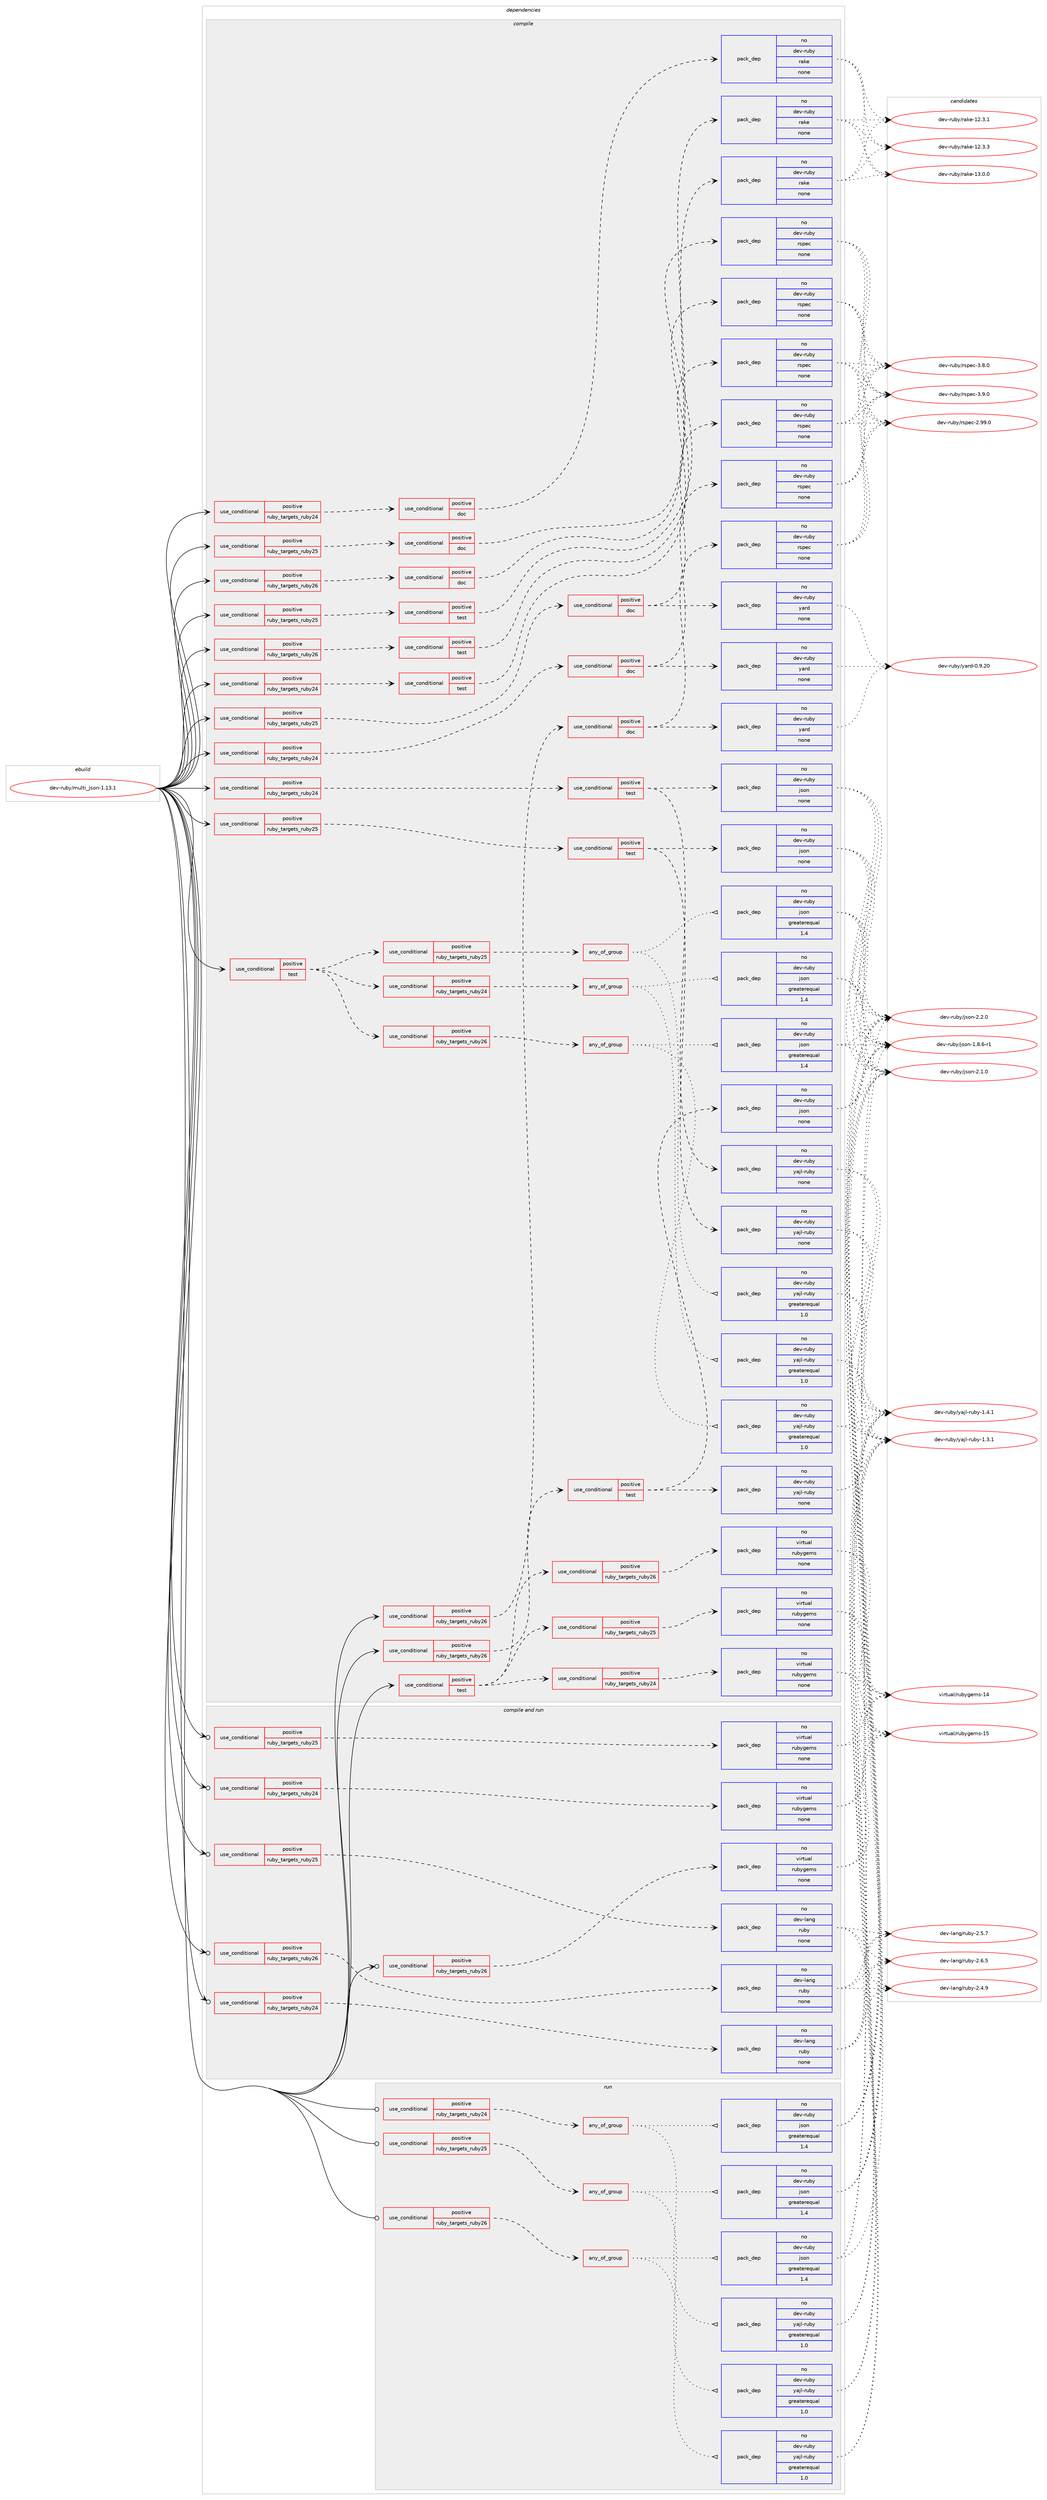 digraph prolog {

# *************
# Graph options
# *************

newrank=true;
concentrate=true;
compound=true;
graph [rankdir=LR,fontname=Helvetica,fontsize=10,ranksep=1.5];#, ranksep=2.5, nodesep=0.2];
edge  [arrowhead=vee];
node  [fontname=Helvetica,fontsize=10];

# **********
# The ebuild
# **********

subgraph cluster_leftcol {
color=gray;
rank=same;
label=<<i>ebuild</i>>;
id [label="dev-ruby/multi_json-1.13.1", color=red, width=4, href="../dev-ruby/multi_json-1.13.1.svg"];
}

# ****************
# The dependencies
# ****************

subgraph cluster_midcol {
color=gray;
label=<<i>dependencies</i>>;
subgraph cluster_compile {
fillcolor="#eeeeee";
style=filled;
label=<<i>compile</i>>;
subgraph cond168315 {
dependency696619 [label=<<TABLE BORDER="0" CELLBORDER="1" CELLSPACING="0" CELLPADDING="4"><TR><TD ROWSPAN="3" CELLPADDING="10">use_conditional</TD></TR><TR><TD>positive</TD></TR><TR><TD>ruby_targets_ruby24</TD></TR></TABLE>>, shape=none, color=red];
subgraph cond168316 {
dependency696620 [label=<<TABLE BORDER="0" CELLBORDER="1" CELLSPACING="0" CELLPADDING="4"><TR><TD ROWSPAN="3" CELLPADDING="10">use_conditional</TD></TR><TR><TD>positive</TD></TR><TR><TD>doc</TD></TR></TABLE>>, shape=none, color=red];
subgraph pack516319 {
dependency696621 [label=<<TABLE BORDER="0" CELLBORDER="1" CELLSPACING="0" CELLPADDING="4" WIDTH="220"><TR><TD ROWSPAN="6" CELLPADDING="30">pack_dep</TD></TR><TR><TD WIDTH="110">no</TD></TR><TR><TD>dev-ruby</TD></TR><TR><TD>rake</TD></TR><TR><TD>none</TD></TR><TR><TD></TD></TR></TABLE>>, shape=none, color=blue];
}
dependency696620:e -> dependency696621:w [weight=20,style="dashed",arrowhead="vee"];
}
dependency696619:e -> dependency696620:w [weight=20,style="dashed",arrowhead="vee"];
}
id:e -> dependency696619:w [weight=20,style="solid",arrowhead="vee"];
subgraph cond168317 {
dependency696622 [label=<<TABLE BORDER="0" CELLBORDER="1" CELLSPACING="0" CELLPADDING="4"><TR><TD ROWSPAN="3" CELLPADDING="10">use_conditional</TD></TR><TR><TD>positive</TD></TR><TR><TD>ruby_targets_ruby24</TD></TR></TABLE>>, shape=none, color=red];
subgraph cond168318 {
dependency696623 [label=<<TABLE BORDER="0" CELLBORDER="1" CELLSPACING="0" CELLPADDING="4"><TR><TD ROWSPAN="3" CELLPADDING="10">use_conditional</TD></TR><TR><TD>positive</TD></TR><TR><TD>doc</TD></TR></TABLE>>, shape=none, color=red];
subgraph pack516320 {
dependency696624 [label=<<TABLE BORDER="0" CELLBORDER="1" CELLSPACING="0" CELLPADDING="4" WIDTH="220"><TR><TD ROWSPAN="6" CELLPADDING="30">pack_dep</TD></TR><TR><TD WIDTH="110">no</TD></TR><TR><TD>dev-ruby</TD></TR><TR><TD>rspec</TD></TR><TR><TD>none</TD></TR><TR><TD></TD></TR></TABLE>>, shape=none, color=blue];
}
dependency696623:e -> dependency696624:w [weight=20,style="dashed",arrowhead="vee"];
subgraph pack516321 {
dependency696625 [label=<<TABLE BORDER="0" CELLBORDER="1" CELLSPACING="0" CELLPADDING="4" WIDTH="220"><TR><TD ROWSPAN="6" CELLPADDING="30">pack_dep</TD></TR><TR><TD WIDTH="110">no</TD></TR><TR><TD>dev-ruby</TD></TR><TR><TD>yard</TD></TR><TR><TD>none</TD></TR><TR><TD></TD></TR></TABLE>>, shape=none, color=blue];
}
dependency696623:e -> dependency696625:w [weight=20,style="dashed",arrowhead="vee"];
}
dependency696622:e -> dependency696623:w [weight=20,style="dashed",arrowhead="vee"];
}
id:e -> dependency696622:w [weight=20,style="solid",arrowhead="vee"];
subgraph cond168319 {
dependency696626 [label=<<TABLE BORDER="0" CELLBORDER="1" CELLSPACING="0" CELLPADDING="4"><TR><TD ROWSPAN="3" CELLPADDING="10">use_conditional</TD></TR><TR><TD>positive</TD></TR><TR><TD>ruby_targets_ruby24</TD></TR></TABLE>>, shape=none, color=red];
subgraph cond168320 {
dependency696627 [label=<<TABLE BORDER="0" CELLBORDER="1" CELLSPACING="0" CELLPADDING="4"><TR><TD ROWSPAN="3" CELLPADDING="10">use_conditional</TD></TR><TR><TD>positive</TD></TR><TR><TD>test</TD></TR></TABLE>>, shape=none, color=red];
subgraph pack516322 {
dependency696628 [label=<<TABLE BORDER="0" CELLBORDER="1" CELLSPACING="0" CELLPADDING="4" WIDTH="220"><TR><TD ROWSPAN="6" CELLPADDING="30">pack_dep</TD></TR><TR><TD WIDTH="110">no</TD></TR><TR><TD>dev-ruby</TD></TR><TR><TD>json</TD></TR><TR><TD>none</TD></TR><TR><TD></TD></TR></TABLE>>, shape=none, color=blue];
}
dependency696627:e -> dependency696628:w [weight=20,style="dashed",arrowhead="vee"];
subgraph pack516323 {
dependency696629 [label=<<TABLE BORDER="0" CELLBORDER="1" CELLSPACING="0" CELLPADDING="4" WIDTH="220"><TR><TD ROWSPAN="6" CELLPADDING="30">pack_dep</TD></TR><TR><TD WIDTH="110">no</TD></TR><TR><TD>dev-ruby</TD></TR><TR><TD>yajl-ruby</TD></TR><TR><TD>none</TD></TR><TR><TD></TD></TR></TABLE>>, shape=none, color=blue];
}
dependency696627:e -> dependency696629:w [weight=20,style="dashed",arrowhead="vee"];
}
dependency696626:e -> dependency696627:w [weight=20,style="dashed",arrowhead="vee"];
}
id:e -> dependency696626:w [weight=20,style="solid",arrowhead="vee"];
subgraph cond168321 {
dependency696630 [label=<<TABLE BORDER="0" CELLBORDER="1" CELLSPACING="0" CELLPADDING="4"><TR><TD ROWSPAN="3" CELLPADDING="10">use_conditional</TD></TR><TR><TD>positive</TD></TR><TR><TD>ruby_targets_ruby24</TD></TR></TABLE>>, shape=none, color=red];
subgraph cond168322 {
dependency696631 [label=<<TABLE BORDER="0" CELLBORDER="1" CELLSPACING="0" CELLPADDING="4"><TR><TD ROWSPAN="3" CELLPADDING="10">use_conditional</TD></TR><TR><TD>positive</TD></TR><TR><TD>test</TD></TR></TABLE>>, shape=none, color=red];
subgraph pack516324 {
dependency696632 [label=<<TABLE BORDER="0" CELLBORDER="1" CELLSPACING="0" CELLPADDING="4" WIDTH="220"><TR><TD ROWSPAN="6" CELLPADDING="30">pack_dep</TD></TR><TR><TD WIDTH="110">no</TD></TR><TR><TD>dev-ruby</TD></TR><TR><TD>rspec</TD></TR><TR><TD>none</TD></TR><TR><TD></TD></TR></TABLE>>, shape=none, color=blue];
}
dependency696631:e -> dependency696632:w [weight=20,style="dashed",arrowhead="vee"];
}
dependency696630:e -> dependency696631:w [weight=20,style="dashed",arrowhead="vee"];
}
id:e -> dependency696630:w [weight=20,style="solid",arrowhead="vee"];
subgraph cond168323 {
dependency696633 [label=<<TABLE BORDER="0" CELLBORDER="1" CELLSPACING="0" CELLPADDING="4"><TR><TD ROWSPAN="3" CELLPADDING="10">use_conditional</TD></TR><TR><TD>positive</TD></TR><TR><TD>ruby_targets_ruby25</TD></TR></TABLE>>, shape=none, color=red];
subgraph cond168324 {
dependency696634 [label=<<TABLE BORDER="0" CELLBORDER="1" CELLSPACING="0" CELLPADDING="4"><TR><TD ROWSPAN="3" CELLPADDING="10">use_conditional</TD></TR><TR><TD>positive</TD></TR><TR><TD>doc</TD></TR></TABLE>>, shape=none, color=red];
subgraph pack516325 {
dependency696635 [label=<<TABLE BORDER="0" CELLBORDER="1" CELLSPACING="0" CELLPADDING="4" WIDTH="220"><TR><TD ROWSPAN="6" CELLPADDING="30">pack_dep</TD></TR><TR><TD WIDTH="110">no</TD></TR><TR><TD>dev-ruby</TD></TR><TR><TD>rake</TD></TR><TR><TD>none</TD></TR><TR><TD></TD></TR></TABLE>>, shape=none, color=blue];
}
dependency696634:e -> dependency696635:w [weight=20,style="dashed",arrowhead="vee"];
}
dependency696633:e -> dependency696634:w [weight=20,style="dashed",arrowhead="vee"];
}
id:e -> dependency696633:w [weight=20,style="solid",arrowhead="vee"];
subgraph cond168325 {
dependency696636 [label=<<TABLE BORDER="0" CELLBORDER="1" CELLSPACING="0" CELLPADDING="4"><TR><TD ROWSPAN="3" CELLPADDING="10">use_conditional</TD></TR><TR><TD>positive</TD></TR><TR><TD>ruby_targets_ruby25</TD></TR></TABLE>>, shape=none, color=red];
subgraph cond168326 {
dependency696637 [label=<<TABLE BORDER="0" CELLBORDER="1" CELLSPACING="0" CELLPADDING="4"><TR><TD ROWSPAN="3" CELLPADDING="10">use_conditional</TD></TR><TR><TD>positive</TD></TR><TR><TD>doc</TD></TR></TABLE>>, shape=none, color=red];
subgraph pack516326 {
dependency696638 [label=<<TABLE BORDER="0" CELLBORDER="1" CELLSPACING="0" CELLPADDING="4" WIDTH="220"><TR><TD ROWSPAN="6" CELLPADDING="30">pack_dep</TD></TR><TR><TD WIDTH="110">no</TD></TR><TR><TD>dev-ruby</TD></TR><TR><TD>rspec</TD></TR><TR><TD>none</TD></TR><TR><TD></TD></TR></TABLE>>, shape=none, color=blue];
}
dependency696637:e -> dependency696638:w [weight=20,style="dashed",arrowhead="vee"];
subgraph pack516327 {
dependency696639 [label=<<TABLE BORDER="0" CELLBORDER="1" CELLSPACING="0" CELLPADDING="4" WIDTH="220"><TR><TD ROWSPAN="6" CELLPADDING="30">pack_dep</TD></TR><TR><TD WIDTH="110">no</TD></TR><TR><TD>dev-ruby</TD></TR><TR><TD>yard</TD></TR><TR><TD>none</TD></TR><TR><TD></TD></TR></TABLE>>, shape=none, color=blue];
}
dependency696637:e -> dependency696639:w [weight=20,style="dashed",arrowhead="vee"];
}
dependency696636:e -> dependency696637:w [weight=20,style="dashed",arrowhead="vee"];
}
id:e -> dependency696636:w [weight=20,style="solid",arrowhead="vee"];
subgraph cond168327 {
dependency696640 [label=<<TABLE BORDER="0" CELLBORDER="1" CELLSPACING="0" CELLPADDING="4"><TR><TD ROWSPAN="3" CELLPADDING="10">use_conditional</TD></TR><TR><TD>positive</TD></TR><TR><TD>ruby_targets_ruby25</TD></TR></TABLE>>, shape=none, color=red];
subgraph cond168328 {
dependency696641 [label=<<TABLE BORDER="0" CELLBORDER="1" CELLSPACING="0" CELLPADDING="4"><TR><TD ROWSPAN="3" CELLPADDING="10">use_conditional</TD></TR><TR><TD>positive</TD></TR><TR><TD>test</TD></TR></TABLE>>, shape=none, color=red];
subgraph pack516328 {
dependency696642 [label=<<TABLE BORDER="0" CELLBORDER="1" CELLSPACING="0" CELLPADDING="4" WIDTH="220"><TR><TD ROWSPAN="6" CELLPADDING="30">pack_dep</TD></TR><TR><TD WIDTH="110">no</TD></TR><TR><TD>dev-ruby</TD></TR><TR><TD>json</TD></TR><TR><TD>none</TD></TR><TR><TD></TD></TR></TABLE>>, shape=none, color=blue];
}
dependency696641:e -> dependency696642:w [weight=20,style="dashed",arrowhead="vee"];
subgraph pack516329 {
dependency696643 [label=<<TABLE BORDER="0" CELLBORDER="1" CELLSPACING="0" CELLPADDING="4" WIDTH="220"><TR><TD ROWSPAN="6" CELLPADDING="30">pack_dep</TD></TR><TR><TD WIDTH="110">no</TD></TR><TR><TD>dev-ruby</TD></TR><TR><TD>yajl-ruby</TD></TR><TR><TD>none</TD></TR><TR><TD></TD></TR></TABLE>>, shape=none, color=blue];
}
dependency696641:e -> dependency696643:w [weight=20,style="dashed",arrowhead="vee"];
}
dependency696640:e -> dependency696641:w [weight=20,style="dashed",arrowhead="vee"];
}
id:e -> dependency696640:w [weight=20,style="solid",arrowhead="vee"];
subgraph cond168329 {
dependency696644 [label=<<TABLE BORDER="0" CELLBORDER="1" CELLSPACING="0" CELLPADDING="4"><TR><TD ROWSPAN="3" CELLPADDING="10">use_conditional</TD></TR><TR><TD>positive</TD></TR><TR><TD>ruby_targets_ruby25</TD></TR></TABLE>>, shape=none, color=red];
subgraph cond168330 {
dependency696645 [label=<<TABLE BORDER="0" CELLBORDER="1" CELLSPACING="0" CELLPADDING="4"><TR><TD ROWSPAN="3" CELLPADDING="10">use_conditional</TD></TR><TR><TD>positive</TD></TR><TR><TD>test</TD></TR></TABLE>>, shape=none, color=red];
subgraph pack516330 {
dependency696646 [label=<<TABLE BORDER="0" CELLBORDER="1" CELLSPACING="0" CELLPADDING="4" WIDTH="220"><TR><TD ROWSPAN="6" CELLPADDING="30">pack_dep</TD></TR><TR><TD WIDTH="110">no</TD></TR><TR><TD>dev-ruby</TD></TR><TR><TD>rspec</TD></TR><TR><TD>none</TD></TR><TR><TD></TD></TR></TABLE>>, shape=none, color=blue];
}
dependency696645:e -> dependency696646:w [weight=20,style="dashed",arrowhead="vee"];
}
dependency696644:e -> dependency696645:w [weight=20,style="dashed",arrowhead="vee"];
}
id:e -> dependency696644:w [weight=20,style="solid",arrowhead="vee"];
subgraph cond168331 {
dependency696647 [label=<<TABLE BORDER="0" CELLBORDER="1" CELLSPACING="0" CELLPADDING="4"><TR><TD ROWSPAN="3" CELLPADDING="10">use_conditional</TD></TR><TR><TD>positive</TD></TR><TR><TD>ruby_targets_ruby26</TD></TR></TABLE>>, shape=none, color=red];
subgraph cond168332 {
dependency696648 [label=<<TABLE BORDER="0" CELLBORDER="1" CELLSPACING="0" CELLPADDING="4"><TR><TD ROWSPAN="3" CELLPADDING="10">use_conditional</TD></TR><TR><TD>positive</TD></TR><TR><TD>doc</TD></TR></TABLE>>, shape=none, color=red];
subgraph pack516331 {
dependency696649 [label=<<TABLE BORDER="0" CELLBORDER="1" CELLSPACING="0" CELLPADDING="4" WIDTH="220"><TR><TD ROWSPAN="6" CELLPADDING="30">pack_dep</TD></TR><TR><TD WIDTH="110">no</TD></TR><TR><TD>dev-ruby</TD></TR><TR><TD>rake</TD></TR><TR><TD>none</TD></TR><TR><TD></TD></TR></TABLE>>, shape=none, color=blue];
}
dependency696648:e -> dependency696649:w [weight=20,style="dashed",arrowhead="vee"];
}
dependency696647:e -> dependency696648:w [weight=20,style="dashed",arrowhead="vee"];
}
id:e -> dependency696647:w [weight=20,style="solid",arrowhead="vee"];
subgraph cond168333 {
dependency696650 [label=<<TABLE BORDER="0" CELLBORDER="1" CELLSPACING="0" CELLPADDING="4"><TR><TD ROWSPAN="3" CELLPADDING="10">use_conditional</TD></TR><TR><TD>positive</TD></TR><TR><TD>ruby_targets_ruby26</TD></TR></TABLE>>, shape=none, color=red];
subgraph cond168334 {
dependency696651 [label=<<TABLE BORDER="0" CELLBORDER="1" CELLSPACING="0" CELLPADDING="4"><TR><TD ROWSPAN="3" CELLPADDING="10">use_conditional</TD></TR><TR><TD>positive</TD></TR><TR><TD>doc</TD></TR></TABLE>>, shape=none, color=red];
subgraph pack516332 {
dependency696652 [label=<<TABLE BORDER="0" CELLBORDER="1" CELLSPACING="0" CELLPADDING="4" WIDTH="220"><TR><TD ROWSPAN="6" CELLPADDING="30">pack_dep</TD></TR><TR><TD WIDTH="110">no</TD></TR><TR><TD>dev-ruby</TD></TR><TR><TD>rspec</TD></TR><TR><TD>none</TD></TR><TR><TD></TD></TR></TABLE>>, shape=none, color=blue];
}
dependency696651:e -> dependency696652:w [weight=20,style="dashed",arrowhead="vee"];
subgraph pack516333 {
dependency696653 [label=<<TABLE BORDER="0" CELLBORDER="1" CELLSPACING="0" CELLPADDING="4" WIDTH="220"><TR><TD ROWSPAN="6" CELLPADDING="30">pack_dep</TD></TR><TR><TD WIDTH="110">no</TD></TR><TR><TD>dev-ruby</TD></TR><TR><TD>yard</TD></TR><TR><TD>none</TD></TR><TR><TD></TD></TR></TABLE>>, shape=none, color=blue];
}
dependency696651:e -> dependency696653:w [weight=20,style="dashed",arrowhead="vee"];
}
dependency696650:e -> dependency696651:w [weight=20,style="dashed",arrowhead="vee"];
}
id:e -> dependency696650:w [weight=20,style="solid",arrowhead="vee"];
subgraph cond168335 {
dependency696654 [label=<<TABLE BORDER="0" CELLBORDER="1" CELLSPACING="0" CELLPADDING="4"><TR><TD ROWSPAN="3" CELLPADDING="10">use_conditional</TD></TR><TR><TD>positive</TD></TR><TR><TD>ruby_targets_ruby26</TD></TR></TABLE>>, shape=none, color=red];
subgraph cond168336 {
dependency696655 [label=<<TABLE BORDER="0" CELLBORDER="1" CELLSPACING="0" CELLPADDING="4"><TR><TD ROWSPAN="3" CELLPADDING="10">use_conditional</TD></TR><TR><TD>positive</TD></TR><TR><TD>test</TD></TR></TABLE>>, shape=none, color=red];
subgraph pack516334 {
dependency696656 [label=<<TABLE BORDER="0" CELLBORDER="1" CELLSPACING="0" CELLPADDING="4" WIDTH="220"><TR><TD ROWSPAN="6" CELLPADDING="30">pack_dep</TD></TR><TR><TD WIDTH="110">no</TD></TR><TR><TD>dev-ruby</TD></TR><TR><TD>json</TD></TR><TR><TD>none</TD></TR><TR><TD></TD></TR></TABLE>>, shape=none, color=blue];
}
dependency696655:e -> dependency696656:w [weight=20,style="dashed",arrowhead="vee"];
subgraph pack516335 {
dependency696657 [label=<<TABLE BORDER="0" CELLBORDER="1" CELLSPACING="0" CELLPADDING="4" WIDTH="220"><TR><TD ROWSPAN="6" CELLPADDING="30">pack_dep</TD></TR><TR><TD WIDTH="110">no</TD></TR><TR><TD>dev-ruby</TD></TR><TR><TD>yajl-ruby</TD></TR><TR><TD>none</TD></TR><TR><TD></TD></TR></TABLE>>, shape=none, color=blue];
}
dependency696655:e -> dependency696657:w [weight=20,style="dashed",arrowhead="vee"];
}
dependency696654:e -> dependency696655:w [weight=20,style="dashed",arrowhead="vee"];
}
id:e -> dependency696654:w [weight=20,style="solid",arrowhead="vee"];
subgraph cond168337 {
dependency696658 [label=<<TABLE BORDER="0" CELLBORDER="1" CELLSPACING="0" CELLPADDING="4"><TR><TD ROWSPAN="3" CELLPADDING="10">use_conditional</TD></TR><TR><TD>positive</TD></TR><TR><TD>ruby_targets_ruby26</TD></TR></TABLE>>, shape=none, color=red];
subgraph cond168338 {
dependency696659 [label=<<TABLE BORDER="0" CELLBORDER="1" CELLSPACING="0" CELLPADDING="4"><TR><TD ROWSPAN="3" CELLPADDING="10">use_conditional</TD></TR><TR><TD>positive</TD></TR><TR><TD>test</TD></TR></TABLE>>, shape=none, color=red];
subgraph pack516336 {
dependency696660 [label=<<TABLE BORDER="0" CELLBORDER="1" CELLSPACING="0" CELLPADDING="4" WIDTH="220"><TR><TD ROWSPAN="6" CELLPADDING="30">pack_dep</TD></TR><TR><TD WIDTH="110">no</TD></TR><TR><TD>dev-ruby</TD></TR><TR><TD>rspec</TD></TR><TR><TD>none</TD></TR><TR><TD></TD></TR></TABLE>>, shape=none, color=blue];
}
dependency696659:e -> dependency696660:w [weight=20,style="dashed",arrowhead="vee"];
}
dependency696658:e -> dependency696659:w [weight=20,style="dashed",arrowhead="vee"];
}
id:e -> dependency696658:w [weight=20,style="solid",arrowhead="vee"];
subgraph cond168339 {
dependency696661 [label=<<TABLE BORDER="0" CELLBORDER="1" CELLSPACING="0" CELLPADDING="4"><TR><TD ROWSPAN="3" CELLPADDING="10">use_conditional</TD></TR><TR><TD>positive</TD></TR><TR><TD>test</TD></TR></TABLE>>, shape=none, color=red];
subgraph cond168340 {
dependency696662 [label=<<TABLE BORDER="0" CELLBORDER="1" CELLSPACING="0" CELLPADDING="4"><TR><TD ROWSPAN="3" CELLPADDING="10">use_conditional</TD></TR><TR><TD>positive</TD></TR><TR><TD>ruby_targets_ruby24</TD></TR></TABLE>>, shape=none, color=red];
subgraph any11607 {
dependency696663 [label=<<TABLE BORDER="0" CELLBORDER="1" CELLSPACING="0" CELLPADDING="4"><TR><TD CELLPADDING="10">any_of_group</TD></TR></TABLE>>, shape=none, color=red];subgraph pack516337 {
dependency696664 [label=<<TABLE BORDER="0" CELLBORDER="1" CELLSPACING="0" CELLPADDING="4" WIDTH="220"><TR><TD ROWSPAN="6" CELLPADDING="30">pack_dep</TD></TR><TR><TD WIDTH="110">no</TD></TR><TR><TD>dev-ruby</TD></TR><TR><TD>json</TD></TR><TR><TD>greaterequal</TD></TR><TR><TD>1.4</TD></TR></TABLE>>, shape=none, color=blue];
}
dependency696663:e -> dependency696664:w [weight=20,style="dotted",arrowhead="oinv"];
subgraph pack516338 {
dependency696665 [label=<<TABLE BORDER="0" CELLBORDER="1" CELLSPACING="0" CELLPADDING="4" WIDTH="220"><TR><TD ROWSPAN="6" CELLPADDING="30">pack_dep</TD></TR><TR><TD WIDTH="110">no</TD></TR><TR><TD>dev-ruby</TD></TR><TR><TD>yajl-ruby</TD></TR><TR><TD>greaterequal</TD></TR><TR><TD>1.0</TD></TR></TABLE>>, shape=none, color=blue];
}
dependency696663:e -> dependency696665:w [weight=20,style="dotted",arrowhead="oinv"];
}
dependency696662:e -> dependency696663:w [weight=20,style="dashed",arrowhead="vee"];
}
dependency696661:e -> dependency696662:w [weight=20,style="dashed",arrowhead="vee"];
subgraph cond168341 {
dependency696666 [label=<<TABLE BORDER="0" CELLBORDER="1" CELLSPACING="0" CELLPADDING="4"><TR><TD ROWSPAN="3" CELLPADDING="10">use_conditional</TD></TR><TR><TD>positive</TD></TR><TR><TD>ruby_targets_ruby25</TD></TR></TABLE>>, shape=none, color=red];
subgraph any11608 {
dependency696667 [label=<<TABLE BORDER="0" CELLBORDER="1" CELLSPACING="0" CELLPADDING="4"><TR><TD CELLPADDING="10">any_of_group</TD></TR></TABLE>>, shape=none, color=red];subgraph pack516339 {
dependency696668 [label=<<TABLE BORDER="0" CELLBORDER="1" CELLSPACING="0" CELLPADDING="4" WIDTH="220"><TR><TD ROWSPAN="6" CELLPADDING="30">pack_dep</TD></TR><TR><TD WIDTH="110">no</TD></TR><TR><TD>dev-ruby</TD></TR><TR><TD>json</TD></TR><TR><TD>greaterequal</TD></TR><TR><TD>1.4</TD></TR></TABLE>>, shape=none, color=blue];
}
dependency696667:e -> dependency696668:w [weight=20,style="dotted",arrowhead="oinv"];
subgraph pack516340 {
dependency696669 [label=<<TABLE BORDER="0" CELLBORDER="1" CELLSPACING="0" CELLPADDING="4" WIDTH="220"><TR><TD ROWSPAN="6" CELLPADDING="30">pack_dep</TD></TR><TR><TD WIDTH="110">no</TD></TR><TR><TD>dev-ruby</TD></TR><TR><TD>yajl-ruby</TD></TR><TR><TD>greaterequal</TD></TR><TR><TD>1.0</TD></TR></TABLE>>, shape=none, color=blue];
}
dependency696667:e -> dependency696669:w [weight=20,style="dotted",arrowhead="oinv"];
}
dependency696666:e -> dependency696667:w [weight=20,style="dashed",arrowhead="vee"];
}
dependency696661:e -> dependency696666:w [weight=20,style="dashed",arrowhead="vee"];
subgraph cond168342 {
dependency696670 [label=<<TABLE BORDER="0" CELLBORDER="1" CELLSPACING="0" CELLPADDING="4"><TR><TD ROWSPAN="3" CELLPADDING="10">use_conditional</TD></TR><TR><TD>positive</TD></TR><TR><TD>ruby_targets_ruby26</TD></TR></TABLE>>, shape=none, color=red];
subgraph any11609 {
dependency696671 [label=<<TABLE BORDER="0" CELLBORDER="1" CELLSPACING="0" CELLPADDING="4"><TR><TD CELLPADDING="10">any_of_group</TD></TR></TABLE>>, shape=none, color=red];subgraph pack516341 {
dependency696672 [label=<<TABLE BORDER="0" CELLBORDER="1" CELLSPACING="0" CELLPADDING="4" WIDTH="220"><TR><TD ROWSPAN="6" CELLPADDING="30">pack_dep</TD></TR><TR><TD WIDTH="110">no</TD></TR><TR><TD>dev-ruby</TD></TR><TR><TD>json</TD></TR><TR><TD>greaterequal</TD></TR><TR><TD>1.4</TD></TR></TABLE>>, shape=none, color=blue];
}
dependency696671:e -> dependency696672:w [weight=20,style="dotted",arrowhead="oinv"];
subgraph pack516342 {
dependency696673 [label=<<TABLE BORDER="0" CELLBORDER="1" CELLSPACING="0" CELLPADDING="4" WIDTH="220"><TR><TD ROWSPAN="6" CELLPADDING="30">pack_dep</TD></TR><TR><TD WIDTH="110">no</TD></TR><TR><TD>dev-ruby</TD></TR><TR><TD>yajl-ruby</TD></TR><TR><TD>greaterequal</TD></TR><TR><TD>1.0</TD></TR></TABLE>>, shape=none, color=blue];
}
dependency696671:e -> dependency696673:w [weight=20,style="dotted",arrowhead="oinv"];
}
dependency696670:e -> dependency696671:w [weight=20,style="dashed",arrowhead="vee"];
}
dependency696661:e -> dependency696670:w [weight=20,style="dashed",arrowhead="vee"];
}
id:e -> dependency696661:w [weight=20,style="solid",arrowhead="vee"];
subgraph cond168343 {
dependency696674 [label=<<TABLE BORDER="0" CELLBORDER="1" CELLSPACING="0" CELLPADDING="4"><TR><TD ROWSPAN="3" CELLPADDING="10">use_conditional</TD></TR><TR><TD>positive</TD></TR><TR><TD>test</TD></TR></TABLE>>, shape=none, color=red];
subgraph cond168344 {
dependency696675 [label=<<TABLE BORDER="0" CELLBORDER="1" CELLSPACING="0" CELLPADDING="4"><TR><TD ROWSPAN="3" CELLPADDING="10">use_conditional</TD></TR><TR><TD>positive</TD></TR><TR><TD>ruby_targets_ruby24</TD></TR></TABLE>>, shape=none, color=red];
subgraph pack516343 {
dependency696676 [label=<<TABLE BORDER="0" CELLBORDER="1" CELLSPACING="0" CELLPADDING="4" WIDTH="220"><TR><TD ROWSPAN="6" CELLPADDING="30">pack_dep</TD></TR><TR><TD WIDTH="110">no</TD></TR><TR><TD>virtual</TD></TR><TR><TD>rubygems</TD></TR><TR><TD>none</TD></TR><TR><TD></TD></TR></TABLE>>, shape=none, color=blue];
}
dependency696675:e -> dependency696676:w [weight=20,style="dashed",arrowhead="vee"];
}
dependency696674:e -> dependency696675:w [weight=20,style="dashed",arrowhead="vee"];
subgraph cond168345 {
dependency696677 [label=<<TABLE BORDER="0" CELLBORDER="1" CELLSPACING="0" CELLPADDING="4"><TR><TD ROWSPAN="3" CELLPADDING="10">use_conditional</TD></TR><TR><TD>positive</TD></TR><TR><TD>ruby_targets_ruby25</TD></TR></TABLE>>, shape=none, color=red];
subgraph pack516344 {
dependency696678 [label=<<TABLE BORDER="0" CELLBORDER="1" CELLSPACING="0" CELLPADDING="4" WIDTH="220"><TR><TD ROWSPAN="6" CELLPADDING="30">pack_dep</TD></TR><TR><TD WIDTH="110">no</TD></TR><TR><TD>virtual</TD></TR><TR><TD>rubygems</TD></TR><TR><TD>none</TD></TR><TR><TD></TD></TR></TABLE>>, shape=none, color=blue];
}
dependency696677:e -> dependency696678:w [weight=20,style="dashed",arrowhead="vee"];
}
dependency696674:e -> dependency696677:w [weight=20,style="dashed",arrowhead="vee"];
subgraph cond168346 {
dependency696679 [label=<<TABLE BORDER="0" CELLBORDER="1" CELLSPACING="0" CELLPADDING="4"><TR><TD ROWSPAN="3" CELLPADDING="10">use_conditional</TD></TR><TR><TD>positive</TD></TR><TR><TD>ruby_targets_ruby26</TD></TR></TABLE>>, shape=none, color=red];
subgraph pack516345 {
dependency696680 [label=<<TABLE BORDER="0" CELLBORDER="1" CELLSPACING="0" CELLPADDING="4" WIDTH="220"><TR><TD ROWSPAN="6" CELLPADDING="30">pack_dep</TD></TR><TR><TD WIDTH="110">no</TD></TR><TR><TD>virtual</TD></TR><TR><TD>rubygems</TD></TR><TR><TD>none</TD></TR><TR><TD></TD></TR></TABLE>>, shape=none, color=blue];
}
dependency696679:e -> dependency696680:w [weight=20,style="dashed",arrowhead="vee"];
}
dependency696674:e -> dependency696679:w [weight=20,style="dashed",arrowhead="vee"];
}
id:e -> dependency696674:w [weight=20,style="solid",arrowhead="vee"];
}
subgraph cluster_compileandrun {
fillcolor="#eeeeee";
style=filled;
label=<<i>compile and run</i>>;
subgraph cond168347 {
dependency696681 [label=<<TABLE BORDER="0" CELLBORDER="1" CELLSPACING="0" CELLPADDING="4"><TR><TD ROWSPAN="3" CELLPADDING="10">use_conditional</TD></TR><TR><TD>positive</TD></TR><TR><TD>ruby_targets_ruby24</TD></TR></TABLE>>, shape=none, color=red];
subgraph pack516346 {
dependency696682 [label=<<TABLE BORDER="0" CELLBORDER="1" CELLSPACING="0" CELLPADDING="4" WIDTH="220"><TR><TD ROWSPAN="6" CELLPADDING="30">pack_dep</TD></TR><TR><TD WIDTH="110">no</TD></TR><TR><TD>dev-lang</TD></TR><TR><TD>ruby</TD></TR><TR><TD>none</TD></TR><TR><TD></TD></TR></TABLE>>, shape=none, color=blue];
}
dependency696681:e -> dependency696682:w [weight=20,style="dashed",arrowhead="vee"];
}
id:e -> dependency696681:w [weight=20,style="solid",arrowhead="odotvee"];
subgraph cond168348 {
dependency696683 [label=<<TABLE BORDER="0" CELLBORDER="1" CELLSPACING="0" CELLPADDING="4"><TR><TD ROWSPAN="3" CELLPADDING="10">use_conditional</TD></TR><TR><TD>positive</TD></TR><TR><TD>ruby_targets_ruby24</TD></TR></TABLE>>, shape=none, color=red];
subgraph pack516347 {
dependency696684 [label=<<TABLE BORDER="0" CELLBORDER="1" CELLSPACING="0" CELLPADDING="4" WIDTH="220"><TR><TD ROWSPAN="6" CELLPADDING="30">pack_dep</TD></TR><TR><TD WIDTH="110">no</TD></TR><TR><TD>virtual</TD></TR><TR><TD>rubygems</TD></TR><TR><TD>none</TD></TR><TR><TD></TD></TR></TABLE>>, shape=none, color=blue];
}
dependency696683:e -> dependency696684:w [weight=20,style="dashed",arrowhead="vee"];
}
id:e -> dependency696683:w [weight=20,style="solid",arrowhead="odotvee"];
subgraph cond168349 {
dependency696685 [label=<<TABLE BORDER="0" CELLBORDER="1" CELLSPACING="0" CELLPADDING="4"><TR><TD ROWSPAN="3" CELLPADDING="10">use_conditional</TD></TR><TR><TD>positive</TD></TR><TR><TD>ruby_targets_ruby25</TD></TR></TABLE>>, shape=none, color=red];
subgraph pack516348 {
dependency696686 [label=<<TABLE BORDER="0" CELLBORDER="1" CELLSPACING="0" CELLPADDING="4" WIDTH="220"><TR><TD ROWSPAN="6" CELLPADDING="30">pack_dep</TD></TR><TR><TD WIDTH="110">no</TD></TR><TR><TD>dev-lang</TD></TR><TR><TD>ruby</TD></TR><TR><TD>none</TD></TR><TR><TD></TD></TR></TABLE>>, shape=none, color=blue];
}
dependency696685:e -> dependency696686:w [weight=20,style="dashed",arrowhead="vee"];
}
id:e -> dependency696685:w [weight=20,style="solid",arrowhead="odotvee"];
subgraph cond168350 {
dependency696687 [label=<<TABLE BORDER="0" CELLBORDER="1" CELLSPACING="0" CELLPADDING="4"><TR><TD ROWSPAN="3" CELLPADDING="10">use_conditional</TD></TR><TR><TD>positive</TD></TR><TR><TD>ruby_targets_ruby25</TD></TR></TABLE>>, shape=none, color=red];
subgraph pack516349 {
dependency696688 [label=<<TABLE BORDER="0" CELLBORDER="1" CELLSPACING="0" CELLPADDING="4" WIDTH="220"><TR><TD ROWSPAN="6" CELLPADDING="30">pack_dep</TD></TR><TR><TD WIDTH="110">no</TD></TR><TR><TD>virtual</TD></TR><TR><TD>rubygems</TD></TR><TR><TD>none</TD></TR><TR><TD></TD></TR></TABLE>>, shape=none, color=blue];
}
dependency696687:e -> dependency696688:w [weight=20,style="dashed",arrowhead="vee"];
}
id:e -> dependency696687:w [weight=20,style="solid",arrowhead="odotvee"];
subgraph cond168351 {
dependency696689 [label=<<TABLE BORDER="0" CELLBORDER="1" CELLSPACING="0" CELLPADDING="4"><TR><TD ROWSPAN="3" CELLPADDING="10">use_conditional</TD></TR><TR><TD>positive</TD></TR><TR><TD>ruby_targets_ruby26</TD></TR></TABLE>>, shape=none, color=red];
subgraph pack516350 {
dependency696690 [label=<<TABLE BORDER="0" CELLBORDER="1" CELLSPACING="0" CELLPADDING="4" WIDTH="220"><TR><TD ROWSPAN="6" CELLPADDING="30">pack_dep</TD></TR><TR><TD WIDTH="110">no</TD></TR><TR><TD>dev-lang</TD></TR><TR><TD>ruby</TD></TR><TR><TD>none</TD></TR><TR><TD></TD></TR></TABLE>>, shape=none, color=blue];
}
dependency696689:e -> dependency696690:w [weight=20,style="dashed",arrowhead="vee"];
}
id:e -> dependency696689:w [weight=20,style="solid",arrowhead="odotvee"];
subgraph cond168352 {
dependency696691 [label=<<TABLE BORDER="0" CELLBORDER="1" CELLSPACING="0" CELLPADDING="4"><TR><TD ROWSPAN="3" CELLPADDING="10">use_conditional</TD></TR><TR><TD>positive</TD></TR><TR><TD>ruby_targets_ruby26</TD></TR></TABLE>>, shape=none, color=red];
subgraph pack516351 {
dependency696692 [label=<<TABLE BORDER="0" CELLBORDER="1" CELLSPACING="0" CELLPADDING="4" WIDTH="220"><TR><TD ROWSPAN="6" CELLPADDING="30">pack_dep</TD></TR><TR><TD WIDTH="110">no</TD></TR><TR><TD>virtual</TD></TR><TR><TD>rubygems</TD></TR><TR><TD>none</TD></TR><TR><TD></TD></TR></TABLE>>, shape=none, color=blue];
}
dependency696691:e -> dependency696692:w [weight=20,style="dashed",arrowhead="vee"];
}
id:e -> dependency696691:w [weight=20,style="solid",arrowhead="odotvee"];
}
subgraph cluster_run {
fillcolor="#eeeeee";
style=filled;
label=<<i>run</i>>;
subgraph cond168353 {
dependency696693 [label=<<TABLE BORDER="0" CELLBORDER="1" CELLSPACING="0" CELLPADDING="4"><TR><TD ROWSPAN="3" CELLPADDING="10">use_conditional</TD></TR><TR><TD>positive</TD></TR><TR><TD>ruby_targets_ruby24</TD></TR></TABLE>>, shape=none, color=red];
subgraph any11610 {
dependency696694 [label=<<TABLE BORDER="0" CELLBORDER="1" CELLSPACING="0" CELLPADDING="4"><TR><TD CELLPADDING="10">any_of_group</TD></TR></TABLE>>, shape=none, color=red];subgraph pack516352 {
dependency696695 [label=<<TABLE BORDER="0" CELLBORDER="1" CELLSPACING="0" CELLPADDING="4" WIDTH="220"><TR><TD ROWSPAN="6" CELLPADDING="30">pack_dep</TD></TR><TR><TD WIDTH="110">no</TD></TR><TR><TD>dev-ruby</TD></TR><TR><TD>json</TD></TR><TR><TD>greaterequal</TD></TR><TR><TD>1.4</TD></TR></TABLE>>, shape=none, color=blue];
}
dependency696694:e -> dependency696695:w [weight=20,style="dotted",arrowhead="oinv"];
subgraph pack516353 {
dependency696696 [label=<<TABLE BORDER="0" CELLBORDER="1" CELLSPACING="0" CELLPADDING="4" WIDTH="220"><TR><TD ROWSPAN="6" CELLPADDING="30">pack_dep</TD></TR><TR><TD WIDTH="110">no</TD></TR><TR><TD>dev-ruby</TD></TR><TR><TD>yajl-ruby</TD></TR><TR><TD>greaterequal</TD></TR><TR><TD>1.0</TD></TR></TABLE>>, shape=none, color=blue];
}
dependency696694:e -> dependency696696:w [weight=20,style="dotted",arrowhead="oinv"];
}
dependency696693:e -> dependency696694:w [weight=20,style="dashed",arrowhead="vee"];
}
id:e -> dependency696693:w [weight=20,style="solid",arrowhead="odot"];
subgraph cond168354 {
dependency696697 [label=<<TABLE BORDER="0" CELLBORDER="1" CELLSPACING="0" CELLPADDING="4"><TR><TD ROWSPAN="3" CELLPADDING="10">use_conditional</TD></TR><TR><TD>positive</TD></TR><TR><TD>ruby_targets_ruby25</TD></TR></TABLE>>, shape=none, color=red];
subgraph any11611 {
dependency696698 [label=<<TABLE BORDER="0" CELLBORDER="1" CELLSPACING="0" CELLPADDING="4"><TR><TD CELLPADDING="10">any_of_group</TD></TR></TABLE>>, shape=none, color=red];subgraph pack516354 {
dependency696699 [label=<<TABLE BORDER="0" CELLBORDER="1" CELLSPACING="0" CELLPADDING="4" WIDTH="220"><TR><TD ROWSPAN="6" CELLPADDING="30">pack_dep</TD></TR><TR><TD WIDTH="110">no</TD></TR><TR><TD>dev-ruby</TD></TR><TR><TD>json</TD></TR><TR><TD>greaterequal</TD></TR><TR><TD>1.4</TD></TR></TABLE>>, shape=none, color=blue];
}
dependency696698:e -> dependency696699:w [weight=20,style="dotted",arrowhead="oinv"];
subgraph pack516355 {
dependency696700 [label=<<TABLE BORDER="0" CELLBORDER="1" CELLSPACING="0" CELLPADDING="4" WIDTH="220"><TR><TD ROWSPAN="6" CELLPADDING="30">pack_dep</TD></TR><TR><TD WIDTH="110">no</TD></TR><TR><TD>dev-ruby</TD></TR><TR><TD>yajl-ruby</TD></TR><TR><TD>greaterequal</TD></TR><TR><TD>1.0</TD></TR></TABLE>>, shape=none, color=blue];
}
dependency696698:e -> dependency696700:w [weight=20,style="dotted",arrowhead="oinv"];
}
dependency696697:e -> dependency696698:w [weight=20,style="dashed",arrowhead="vee"];
}
id:e -> dependency696697:w [weight=20,style="solid",arrowhead="odot"];
subgraph cond168355 {
dependency696701 [label=<<TABLE BORDER="0" CELLBORDER="1" CELLSPACING="0" CELLPADDING="4"><TR><TD ROWSPAN="3" CELLPADDING="10">use_conditional</TD></TR><TR><TD>positive</TD></TR><TR><TD>ruby_targets_ruby26</TD></TR></TABLE>>, shape=none, color=red];
subgraph any11612 {
dependency696702 [label=<<TABLE BORDER="0" CELLBORDER="1" CELLSPACING="0" CELLPADDING="4"><TR><TD CELLPADDING="10">any_of_group</TD></TR></TABLE>>, shape=none, color=red];subgraph pack516356 {
dependency696703 [label=<<TABLE BORDER="0" CELLBORDER="1" CELLSPACING="0" CELLPADDING="4" WIDTH="220"><TR><TD ROWSPAN="6" CELLPADDING="30">pack_dep</TD></TR><TR><TD WIDTH="110">no</TD></TR><TR><TD>dev-ruby</TD></TR><TR><TD>json</TD></TR><TR><TD>greaterequal</TD></TR><TR><TD>1.4</TD></TR></TABLE>>, shape=none, color=blue];
}
dependency696702:e -> dependency696703:w [weight=20,style="dotted",arrowhead="oinv"];
subgraph pack516357 {
dependency696704 [label=<<TABLE BORDER="0" CELLBORDER="1" CELLSPACING="0" CELLPADDING="4" WIDTH="220"><TR><TD ROWSPAN="6" CELLPADDING="30">pack_dep</TD></TR><TR><TD WIDTH="110">no</TD></TR><TR><TD>dev-ruby</TD></TR><TR><TD>yajl-ruby</TD></TR><TR><TD>greaterequal</TD></TR><TR><TD>1.0</TD></TR></TABLE>>, shape=none, color=blue];
}
dependency696702:e -> dependency696704:w [weight=20,style="dotted",arrowhead="oinv"];
}
dependency696701:e -> dependency696702:w [weight=20,style="dashed",arrowhead="vee"];
}
id:e -> dependency696701:w [weight=20,style="solid",arrowhead="odot"];
}
}

# **************
# The candidates
# **************

subgraph cluster_choices {
rank=same;
color=gray;
label=<<i>candidates</i>>;

subgraph choice516319 {
color=black;
nodesep=1;
choice1001011184511411798121471149710710145495046514649 [label="dev-ruby/rake-12.3.1", color=red, width=4,href="../dev-ruby/rake-12.3.1.svg"];
choice1001011184511411798121471149710710145495046514651 [label="dev-ruby/rake-12.3.3", color=red, width=4,href="../dev-ruby/rake-12.3.3.svg"];
choice1001011184511411798121471149710710145495146484648 [label="dev-ruby/rake-13.0.0", color=red, width=4,href="../dev-ruby/rake-13.0.0.svg"];
dependency696621:e -> choice1001011184511411798121471149710710145495046514649:w [style=dotted,weight="100"];
dependency696621:e -> choice1001011184511411798121471149710710145495046514651:w [style=dotted,weight="100"];
dependency696621:e -> choice1001011184511411798121471149710710145495146484648:w [style=dotted,weight="100"];
}
subgraph choice516320 {
color=black;
nodesep=1;
choice1001011184511411798121471141151121019945504657574648 [label="dev-ruby/rspec-2.99.0", color=red, width=4,href="../dev-ruby/rspec-2.99.0.svg"];
choice10010111845114117981214711411511210199455146564648 [label="dev-ruby/rspec-3.8.0", color=red, width=4,href="../dev-ruby/rspec-3.8.0.svg"];
choice10010111845114117981214711411511210199455146574648 [label="dev-ruby/rspec-3.9.0", color=red, width=4,href="../dev-ruby/rspec-3.9.0.svg"];
dependency696624:e -> choice1001011184511411798121471141151121019945504657574648:w [style=dotted,weight="100"];
dependency696624:e -> choice10010111845114117981214711411511210199455146564648:w [style=dotted,weight="100"];
dependency696624:e -> choice10010111845114117981214711411511210199455146574648:w [style=dotted,weight="100"];
}
subgraph choice516321 {
color=black;
nodesep=1;
choice1001011184511411798121471219711410045484657465048 [label="dev-ruby/yard-0.9.20", color=red, width=4,href="../dev-ruby/yard-0.9.20.svg"];
dependency696625:e -> choice1001011184511411798121471219711410045484657465048:w [style=dotted,weight="100"];
}
subgraph choice516322 {
color=black;
nodesep=1;
choice1001011184511411798121471061151111104549465646544511449 [label="dev-ruby/json-1.8.6-r1", color=red, width=4,href="../dev-ruby/json-1.8.6-r1.svg"];
choice100101118451141179812147106115111110455046494648 [label="dev-ruby/json-2.1.0", color=red, width=4,href="../dev-ruby/json-2.1.0.svg"];
choice100101118451141179812147106115111110455046504648 [label="dev-ruby/json-2.2.0", color=red, width=4,href="../dev-ruby/json-2.2.0.svg"];
dependency696628:e -> choice1001011184511411798121471061151111104549465646544511449:w [style=dotted,weight="100"];
dependency696628:e -> choice100101118451141179812147106115111110455046494648:w [style=dotted,weight="100"];
dependency696628:e -> choice100101118451141179812147106115111110455046504648:w [style=dotted,weight="100"];
}
subgraph choice516323 {
color=black;
nodesep=1;
choice100101118451141179812147121971061084511411798121454946514649 [label="dev-ruby/yajl-ruby-1.3.1", color=red, width=4,href="../dev-ruby/yajl-ruby-1.3.1.svg"];
choice100101118451141179812147121971061084511411798121454946524649 [label="dev-ruby/yajl-ruby-1.4.1", color=red, width=4,href="../dev-ruby/yajl-ruby-1.4.1.svg"];
dependency696629:e -> choice100101118451141179812147121971061084511411798121454946514649:w [style=dotted,weight="100"];
dependency696629:e -> choice100101118451141179812147121971061084511411798121454946524649:w [style=dotted,weight="100"];
}
subgraph choice516324 {
color=black;
nodesep=1;
choice1001011184511411798121471141151121019945504657574648 [label="dev-ruby/rspec-2.99.0", color=red, width=4,href="../dev-ruby/rspec-2.99.0.svg"];
choice10010111845114117981214711411511210199455146564648 [label="dev-ruby/rspec-3.8.0", color=red, width=4,href="../dev-ruby/rspec-3.8.0.svg"];
choice10010111845114117981214711411511210199455146574648 [label="dev-ruby/rspec-3.9.0", color=red, width=4,href="../dev-ruby/rspec-3.9.0.svg"];
dependency696632:e -> choice1001011184511411798121471141151121019945504657574648:w [style=dotted,weight="100"];
dependency696632:e -> choice10010111845114117981214711411511210199455146564648:w [style=dotted,weight="100"];
dependency696632:e -> choice10010111845114117981214711411511210199455146574648:w [style=dotted,weight="100"];
}
subgraph choice516325 {
color=black;
nodesep=1;
choice1001011184511411798121471149710710145495046514649 [label="dev-ruby/rake-12.3.1", color=red, width=4,href="../dev-ruby/rake-12.3.1.svg"];
choice1001011184511411798121471149710710145495046514651 [label="dev-ruby/rake-12.3.3", color=red, width=4,href="../dev-ruby/rake-12.3.3.svg"];
choice1001011184511411798121471149710710145495146484648 [label="dev-ruby/rake-13.0.0", color=red, width=4,href="../dev-ruby/rake-13.0.0.svg"];
dependency696635:e -> choice1001011184511411798121471149710710145495046514649:w [style=dotted,weight="100"];
dependency696635:e -> choice1001011184511411798121471149710710145495046514651:w [style=dotted,weight="100"];
dependency696635:e -> choice1001011184511411798121471149710710145495146484648:w [style=dotted,weight="100"];
}
subgraph choice516326 {
color=black;
nodesep=1;
choice1001011184511411798121471141151121019945504657574648 [label="dev-ruby/rspec-2.99.0", color=red, width=4,href="../dev-ruby/rspec-2.99.0.svg"];
choice10010111845114117981214711411511210199455146564648 [label="dev-ruby/rspec-3.8.0", color=red, width=4,href="../dev-ruby/rspec-3.8.0.svg"];
choice10010111845114117981214711411511210199455146574648 [label="dev-ruby/rspec-3.9.0", color=red, width=4,href="../dev-ruby/rspec-3.9.0.svg"];
dependency696638:e -> choice1001011184511411798121471141151121019945504657574648:w [style=dotted,weight="100"];
dependency696638:e -> choice10010111845114117981214711411511210199455146564648:w [style=dotted,weight="100"];
dependency696638:e -> choice10010111845114117981214711411511210199455146574648:w [style=dotted,weight="100"];
}
subgraph choice516327 {
color=black;
nodesep=1;
choice1001011184511411798121471219711410045484657465048 [label="dev-ruby/yard-0.9.20", color=red, width=4,href="../dev-ruby/yard-0.9.20.svg"];
dependency696639:e -> choice1001011184511411798121471219711410045484657465048:w [style=dotted,weight="100"];
}
subgraph choice516328 {
color=black;
nodesep=1;
choice1001011184511411798121471061151111104549465646544511449 [label="dev-ruby/json-1.8.6-r1", color=red, width=4,href="../dev-ruby/json-1.8.6-r1.svg"];
choice100101118451141179812147106115111110455046494648 [label="dev-ruby/json-2.1.0", color=red, width=4,href="../dev-ruby/json-2.1.0.svg"];
choice100101118451141179812147106115111110455046504648 [label="dev-ruby/json-2.2.0", color=red, width=4,href="../dev-ruby/json-2.2.0.svg"];
dependency696642:e -> choice1001011184511411798121471061151111104549465646544511449:w [style=dotted,weight="100"];
dependency696642:e -> choice100101118451141179812147106115111110455046494648:w [style=dotted,weight="100"];
dependency696642:e -> choice100101118451141179812147106115111110455046504648:w [style=dotted,weight="100"];
}
subgraph choice516329 {
color=black;
nodesep=1;
choice100101118451141179812147121971061084511411798121454946514649 [label="dev-ruby/yajl-ruby-1.3.1", color=red, width=4,href="../dev-ruby/yajl-ruby-1.3.1.svg"];
choice100101118451141179812147121971061084511411798121454946524649 [label="dev-ruby/yajl-ruby-1.4.1", color=red, width=4,href="../dev-ruby/yajl-ruby-1.4.1.svg"];
dependency696643:e -> choice100101118451141179812147121971061084511411798121454946514649:w [style=dotted,weight="100"];
dependency696643:e -> choice100101118451141179812147121971061084511411798121454946524649:w [style=dotted,weight="100"];
}
subgraph choice516330 {
color=black;
nodesep=1;
choice1001011184511411798121471141151121019945504657574648 [label="dev-ruby/rspec-2.99.0", color=red, width=4,href="../dev-ruby/rspec-2.99.0.svg"];
choice10010111845114117981214711411511210199455146564648 [label="dev-ruby/rspec-3.8.0", color=red, width=4,href="../dev-ruby/rspec-3.8.0.svg"];
choice10010111845114117981214711411511210199455146574648 [label="dev-ruby/rspec-3.9.0", color=red, width=4,href="../dev-ruby/rspec-3.9.0.svg"];
dependency696646:e -> choice1001011184511411798121471141151121019945504657574648:w [style=dotted,weight="100"];
dependency696646:e -> choice10010111845114117981214711411511210199455146564648:w [style=dotted,weight="100"];
dependency696646:e -> choice10010111845114117981214711411511210199455146574648:w [style=dotted,weight="100"];
}
subgraph choice516331 {
color=black;
nodesep=1;
choice1001011184511411798121471149710710145495046514649 [label="dev-ruby/rake-12.3.1", color=red, width=4,href="../dev-ruby/rake-12.3.1.svg"];
choice1001011184511411798121471149710710145495046514651 [label="dev-ruby/rake-12.3.3", color=red, width=4,href="../dev-ruby/rake-12.3.3.svg"];
choice1001011184511411798121471149710710145495146484648 [label="dev-ruby/rake-13.0.0", color=red, width=4,href="../dev-ruby/rake-13.0.0.svg"];
dependency696649:e -> choice1001011184511411798121471149710710145495046514649:w [style=dotted,weight="100"];
dependency696649:e -> choice1001011184511411798121471149710710145495046514651:w [style=dotted,weight="100"];
dependency696649:e -> choice1001011184511411798121471149710710145495146484648:w [style=dotted,weight="100"];
}
subgraph choice516332 {
color=black;
nodesep=1;
choice1001011184511411798121471141151121019945504657574648 [label="dev-ruby/rspec-2.99.0", color=red, width=4,href="../dev-ruby/rspec-2.99.0.svg"];
choice10010111845114117981214711411511210199455146564648 [label="dev-ruby/rspec-3.8.0", color=red, width=4,href="../dev-ruby/rspec-3.8.0.svg"];
choice10010111845114117981214711411511210199455146574648 [label="dev-ruby/rspec-3.9.0", color=red, width=4,href="../dev-ruby/rspec-3.9.0.svg"];
dependency696652:e -> choice1001011184511411798121471141151121019945504657574648:w [style=dotted,weight="100"];
dependency696652:e -> choice10010111845114117981214711411511210199455146564648:w [style=dotted,weight="100"];
dependency696652:e -> choice10010111845114117981214711411511210199455146574648:w [style=dotted,weight="100"];
}
subgraph choice516333 {
color=black;
nodesep=1;
choice1001011184511411798121471219711410045484657465048 [label="dev-ruby/yard-0.9.20", color=red, width=4,href="../dev-ruby/yard-0.9.20.svg"];
dependency696653:e -> choice1001011184511411798121471219711410045484657465048:w [style=dotted,weight="100"];
}
subgraph choice516334 {
color=black;
nodesep=1;
choice1001011184511411798121471061151111104549465646544511449 [label="dev-ruby/json-1.8.6-r1", color=red, width=4,href="../dev-ruby/json-1.8.6-r1.svg"];
choice100101118451141179812147106115111110455046494648 [label="dev-ruby/json-2.1.0", color=red, width=4,href="../dev-ruby/json-2.1.0.svg"];
choice100101118451141179812147106115111110455046504648 [label="dev-ruby/json-2.2.0", color=red, width=4,href="../dev-ruby/json-2.2.0.svg"];
dependency696656:e -> choice1001011184511411798121471061151111104549465646544511449:w [style=dotted,weight="100"];
dependency696656:e -> choice100101118451141179812147106115111110455046494648:w [style=dotted,weight="100"];
dependency696656:e -> choice100101118451141179812147106115111110455046504648:w [style=dotted,weight="100"];
}
subgraph choice516335 {
color=black;
nodesep=1;
choice100101118451141179812147121971061084511411798121454946514649 [label="dev-ruby/yajl-ruby-1.3.1", color=red, width=4,href="../dev-ruby/yajl-ruby-1.3.1.svg"];
choice100101118451141179812147121971061084511411798121454946524649 [label="dev-ruby/yajl-ruby-1.4.1", color=red, width=4,href="../dev-ruby/yajl-ruby-1.4.1.svg"];
dependency696657:e -> choice100101118451141179812147121971061084511411798121454946514649:w [style=dotted,weight="100"];
dependency696657:e -> choice100101118451141179812147121971061084511411798121454946524649:w [style=dotted,weight="100"];
}
subgraph choice516336 {
color=black;
nodesep=1;
choice1001011184511411798121471141151121019945504657574648 [label="dev-ruby/rspec-2.99.0", color=red, width=4,href="../dev-ruby/rspec-2.99.0.svg"];
choice10010111845114117981214711411511210199455146564648 [label="dev-ruby/rspec-3.8.0", color=red, width=4,href="../dev-ruby/rspec-3.8.0.svg"];
choice10010111845114117981214711411511210199455146574648 [label="dev-ruby/rspec-3.9.0", color=red, width=4,href="../dev-ruby/rspec-3.9.0.svg"];
dependency696660:e -> choice1001011184511411798121471141151121019945504657574648:w [style=dotted,weight="100"];
dependency696660:e -> choice10010111845114117981214711411511210199455146564648:w [style=dotted,weight="100"];
dependency696660:e -> choice10010111845114117981214711411511210199455146574648:w [style=dotted,weight="100"];
}
subgraph choice516337 {
color=black;
nodesep=1;
choice1001011184511411798121471061151111104549465646544511449 [label="dev-ruby/json-1.8.6-r1", color=red, width=4,href="../dev-ruby/json-1.8.6-r1.svg"];
choice100101118451141179812147106115111110455046494648 [label="dev-ruby/json-2.1.0", color=red, width=4,href="../dev-ruby/json-2.1.0.svg"];
choice100101118451141179812147106115111110455046504648 [label="dev-ruby/json-2.2.0", color=red, width=4,href="../dev-ruby/json-2.2.0.svg"];
dependency696664:e -> choice1001011184511411798121471061151111104549465646544511449:w [style=dotted,weight="100"];
dependency696664:e -> choice100101118451141179812147106115111110455046494648:w [style=dotted,weight="100"];
dependency696664:e -> choice100101118451141179812147106115111110455046504648:w [style=dotted,weight="100"];
}
subgraph choice516338 {
color=black;
nodesep=1;
choice100101118451141179812147121971061084511411798121454946514649 [label="dev-ruby/yajl-ruby-1.3.1", color=red, width=4,href="../dev-ruby/yajl-ruby-1.3.1.svg"];
choice100101118451141179812147121971061084511411798121454946524649 [label="dev-ruby/yajl-ruby-1.4.1", color=red, width=4,href="../dev-ruby/yajl-ruby-1.4.1.svg"];
dependency696665:e -> choice100101118451141179812147121971061084511411798121454946514649:w [style=dotted,weight="100"];
dependency696665:e -> choice100101118451141179812147121971061084511411798121454946524649:w [style=dotted,weight="100"];
}
subgraph choice516339 {
color=black;
nodesep=1;
choice1001011184511411798121471061151111104549465646544511449 [label="dev-ruby/json-1.8.6-r1", color=red, width=4,href="../dev-ruby/json-1.8.6-r1.svg"];
choice100101118451141179812147106115111110455046494648 [label="dev-ruby/json-2.1.0", color=red, width=4,href="../dev-ruby/json-2.1.0.svg"];
choice100101118451141179812147106115111110455046504648 [label="dev-ruby/json-2.2.0", color=red, width=4,href="../dev-ruby/json-2.2.0.svg"];
dependency696668:e -> choice1001011184511411798121471061151111104549465646544511449:w [style=dotted,weight="100"];
dependency696668:e -> choice100101118451141179812147106115111110455046494648:w [style=dotted,weight="100"];
dependency696668:e -> choice100101118451141179812147106115111110455046504648:w [style=dotted,weight="100"];
}
subgraph choice516340 {
color=black;
nodesep=1;
choice100101118451141179812147121971061084511411798121454946514649 [label="dev-ruby/yajl-ruby-1.3.1", color=red, width=4,href="../dev-ruby/yajl-ruby-1.3.1.svg"];
choice100101118451141179812147121971061084511411798121454946524649 [label="dev-ruby/yajl-ruby-1.4.1", color=red, width=4,href="../dev-ruby/yajl-ruby-1.4.1.svg"];
dependency696669:e -> choice100101118451141179812147121971061084511411798121454946514649:w [style=dotted,weight="100"];
dependency696669:e -> choice100101118451141179812147121971061084511411798121454946524649:w [style=dotted,weight="100"];
}
subgraph choice516341 {
color=black;
nodesep=1;
choice1001011184511411798121471061151111104549465646544511449 [label="dev-ruby/json-1.8.6-r1", color=red, width=4,href="../dev-ruby/json-1.8.6-r1.svg"];
choice100101118451141179812147106115111110455046494648 [label="dev-ruby/json-2.1.0", color=red, width=4,href="../dev-ruby/json-2.1.0.svg"];
choice100101118451141179812147106115111110455046504648 [label="dev-ruby/json-2.2.0", color=red, width=4,href="../dev-ruby/json-2.2.0.svg"];
dependency696672:e -> choice1001011184511411798121471061151111104549465646544511449:w [style=dotted,weight="100"];
dependency696672:e -> choice100101118451141179812147106115111110455046494648:w [style=dotted,weight="100"];
dependency696672:e -> choice100101118451141179812147106115111110455046504648:w [style=dotted,weight="100"];
}
subgraph choice516342 {
color=black;
nodesep=1;
choice100101118451141179812147121971061084511411798121454946514649 [label="dev-ruby/yajl-ruby-1.3.1", color=red, width=4,href="../dev-ruby/yajl-ruby-1.3.1.svg"];
choice100101118451141179812147121971061084511411798121454946524649 [label="dev-ruby/yajl-ruby-1.4.1", color=red, width=4,href="../dev-ruby/yajl-ruby-1.4.1.svg"];
dependency696673:e -> choice100101118451141179812147121971061084511411798121454946514649:w [style=dotted,weight="100"];
dependency696673:e -> choice100101118451141179812147121971061084511411798121454946524649:w [style=dotted,weight="100"];
}
subgraph choice516343 {
color=black;
nodesep=1;
choice118105114116117971084711411798121103101109115454952 [label="virtual/rubygems-14", color=red, width=4,href="../virtual/rubygems-14.svg"];
choice118105114116117971084711411798121103101109115454953 [label="virtual/rubygems-15", color=red, width=4,href="../virtual/rubygems-15.svg"];
dependency696676:e -> choice118105114116117971084711411798121103101109115454952:w [style=dotted,weight="100"];
dependency696676:e -> choice118105114116117971084711411798121103101109115454953:w [style=dotted,weight="100"];
}
subgraph choice516344 {
color=black;
nodesep=1;
choice118105114116117971084711411798121103101109115454952 [label="virtual/rubygems-14", color=red, width=4,href="../virtual/rubygems-14.svg"];
choice118105114116117971084711411798121103101109115454953 [label="virtual/rubygems-15", color=red, width=4,href="../virtual/rubygems-15.svg"];
dependency696678:e -> choice118105114116117971084711411798121103101109115454952:w [style=dotted,weight="100"];
dependency696678:e -> choice118105114116117971084711411798121103101109115454953:w [style=dotted,weight="100"];
}
subgraph choice516345 {
color=black;
nodesep=1;
choice118105114116117971084711411798121103101109115454952 [label="virtual/rubygems-14", color=red, width=4,href="../virtual/rubygems-14.svg"];
choice118105114116117971084711411798121103101109115454953 [label="virtual/rubygems-15", color=red, width=4,href="../virtual/rubygems-15.svg"];
dependency696680:e -> choice118105114116117971084711411798121103101109115454952:w [style=dotted,weight="100"];
dependency696680:e -> choice118105114116117971084711411798121103101109115454953:w [style=dotted,weight="100"];
}
subgraph choice516346 {
color=black;
nodesep=1;
choice10010111845108971101034711411798121455046524657 [label="dev-lang/ruby-2.4.9", color=red, width=4,href="../dev-lang/ruby-2.4.9.svg"];
choice10010111845108971101034711411798121455046534655 [label="dev-lang/ruby-2.5.7", color=red, width=4,href="../dev-lang/ruby-2.5.7.svg"];
choice10010111845108971101034711411798121455046544653 [label="dev-lang/ruby-2.6.5", color=red, width=4,href="../dev-lang/ruby-2.6.5.svg"];
dependency696682:e -> choice10010111845108971101034711411798121455046524657:w [style=dotted,weight="100"];
dependency696682:e -> choice10010111845108971101034711411798121455046534655:w [style=dotted,weight="100"];
dependency696682:e -> choice10010111845108971101034711411798121455046544653:w [style=dotted,weight="100"];
}
subgraph choice516347 {
color=black;
nodesep=1;
choice118105114116117971084711411798121103101109115454952 [label="virtual/rubygems-14", color=red, width=4,href="../virtual/rubygems-14.svg"];
choice118105114116117971084711411798121103101109115454953 [label="virtual/rubygems-15", color=red, width=4,href="../virtual/rubygems-15.svg"];
dependency696684:e -> choice118105114116117971084711411798121103101109115454952:w [style=dotted,weight="100"];
dependency696684:e -> choice118105114116117971084711411798121103101109115454953:w [style=dotted,weight="100"];
}
subgraph choice516348 {
color=black;
nodesep=1;
choice10010111845108971101034711411798121455046524657 [label="dev-lang/ruby-2.4.9", color=red, width=4,href="../dev-lang/ruby-2.4.9.svg"];
choice10010111845108971101034711411798121455046534655 [label="dev-lang/ruby-2.5.7", color=red, width=4,href="../dev-lang/ruby-2.5.7.svg"];
choice10010111845108971101034711411798121455046544653 [label="dev-lang/ruby-2.6.5", color=red, width=4,href="../dev-lang/ruby-2.6.5.svg"];
dependency696686:e -> choice10010111845108971101034711411798121455046524657:w [style=dotted,weight="100"];
dependency696686:e -> choice10010111845108971101034711411798121455046534655:w [style=dotted,weight="100"];
dependency696686:e -> choice10010111845108971101034711411798121455046544653:w [style=dotted,weight="100"];
}
subgraph choice516349 {
color=black;
nodesep=1;
choice118105114116117971084711411798121103101109115454952 [label="virtual/rubygems-14", color=red, width=4,href="../virtual/rubygems-14.svg"];
choice118105114116117971084711411798121103101109115454953 [label="virtual/rubygems-15", color=red, width=4,href="../virtual/rubygems-15.svg"];
dependency696688:e -> choice118105114116117971084711411798121103101109115454952:w [style=dotted,weight="100"];
dependency696688:e -> choice118105114116117971084711411798121103101109115454953:w [style=dotted,weight="100"];
}
subgraph choice516350 {
color=black;
nodesep=1;
choice10010111845108971101034711411798121455046524657 [label="dev-lang/ruby-2.4.9", color=red, width=4,href="../dev-lang/ruby-2.4.9.svg"];
choice10010111845108971101034711411798121455046534655 [label="dev-lang/ruby-2.5.7", color=red, width=4,href="../dev-lang/ruby-2.5.7.svg"];
choice10010111845108971101034711411798121455046544653 [label="dev-lang/ruby-2.6.5", color=red, width=4,href="../dev-lang/ruby-2.6.5.svg"];
dependency696690:e -> choice10010111845108971101034711411798121455046524657:w [style=dotted,weight="100"];
dependency696690:e -> choice10010111845108971101034711411798121455046534655:w [style=dotted,weight="100"];
dependency696690:e -> choice10010111845108971101034711411798121455046544653:w [style=dotted,weight="100"];
}
subgraph choice516351 {
color=black;
nodesep=1;
choice118105114116117971084711411798121103101109115454952 [label="virtual/rubygems-14", color=red, width=4,href="../virtual/rubygems-14.svg"];
choice118105114116117971084711411798121103101109115454953 [label="virtual/rubygems-15", color=red, width=4,href="../virtual/rubygems-15.svg"];
dependency696692:e -> choice118105114116117971084711411798121103101109115454952:w [style=dotted,weight="100"];
dependency696692:e -> choice118105114116117971084711411798121103101109115454953:w [style=dotted,weight="100"];
}
subgraph choice516352 {
color=black;
nodesep=1;
choice1001011184511411798121471061151111104549465646544511449 [label="dev-ruby/json-1.8.6-r1", color=red, width=4,href="../dev-ruby/json-1.8.6-r1.svg"];
choice100101118451141179812147106115111110455046494648 [label="dev-ruby/json-2.1.0", color=red, width=4,href="../dev-ruby/json-2.1.0.svg"];
choice100101118451141179812147106115111110455046504648 [label="dev-ruby/json-2.2.0", color=red, width=4,href="../dev-ruby/json-2.2.0.svg"];
dependency696695:e -> choice1001011184511411798121471061151111104549465646544511449:w [style=dotted,weight="100"];
dependency696695:e -> choice100101118451141179812147106115111110455046494648:w [style=dotted,weight="100"];
dependency696695:e -> choice100101118451141179812147106115111110455046504648:w [style=dotted,weight="100"];
}
subgraph choice516353 {
color=black;
nodesep=1;
choice100101118451141179812147121971061084511411798121454946514649 [label="dev-ruby/yajl-ruby-1.3.1", color=red, width=4,href="../dev-ruby/yajl-ruby-1.3.1.svg"];
choice100101118451141179812147121971061084511411798121454946524649 [label="dev-ruby/yajl-ruby-1.4.1", color=red, width=4,href="../dev-ruby/yajl-ruby-1.4.1.svg"];
dependency696696:e -> choice100101118451141179812147121971061084511411798121454946514649:w [style=dotted,weight="100"];
dependency696696:e -> choice100101118451141179812147121971061084511411798121454946524649:w [style=dotted,weight="100"];
}
subgraph choice516354 {
color=black;
nodesep=1;
choice1001011184511411798121471061151111104549465646544511449 [label="dev-ruby/json-1.8.6-r1", color=red, width=4,href="../dev-ruby/json-1.8.6-r1.svg"];
choice100101118451141179812147106115111110455046494648 [label="dev-ruby/json-2.1.0", color=red, width=4,href="../dev-ruby/json-2.1.0.svg"];
choice100101118451141179812147106115111110455046504648 [label="dev-ruby/json-2.2.0", color=red, width=4,href="../dev-ruby/json-2.2.0.svg"];
dependency696699:e -> choice1001011184511411798121471061151111104549465646544511449:w [style=dotted,weight="100"];
dependency696699:e -> choice100101118451141179812147106115111110455046494648:w [style=dotted,weight="100"];
dependency696699:e -> choice100101118451141179812147106115111110455046504648:w [style=dotted,weight="100"];
}
subgraph choice516355 {
color=black;
nodesep=1;
choice100101118451141179812147121971061084511411798121454946514649 [label="dev-ruby/yajl-ruby-1.3.1", color=red, width=4,href="../dev-ruby/yajl-ruby-1.3.1.svg"];
choice100101118451141179812147121971061084511411798121454946524649 [label="dev-ruby/yajl-ruby-1.4.1", color=red, width=4,href="../dev-ruby/yajl-ruby-1.4.1.svg"];
dependency696700:e -> choice100101118451141179812147121971061084511411798121454946514649:w [style=dotted,weight="100"];
dependency696700:e -> choice100101118451141179812147121971061084511411798121454946524649:w [style=dotted,weight="100"];
}
subgraph choice516356 {
color=black;
nodesep=1;
choice1001011184511411798121471061151111104549465646544511449 [label="dev-ruby/json-1.8.6-r1", color=red, width=4,href="../dev-ruby/json-1.8.6-r1.svg"];
choice100101118451141179812147106115111110455046494648 [label="dev-ruby/json-2.1.0", color=red, width=4,href="../dev-ruby/json-2.1.0.svg"];
choice100101118451141179812147106115111110455046504648 [label="dev-ruby/json-2.2.0", color=red, width=4,href="../dev-ruby/json-2.2.0.svg"];
dependency696703:e -> choice1001011184511411798121471061151111104549465646544511449:w [style=dotted,weight="100"];
dependency696703:e -> choice100101118451141179812147106115111110455046494648:w [style=dotted,weight="100"];
dependency696703:e -> choice100101118451141179812147106115111110455046504648:w [style=dotted,weight="100"];
}
subgraph choice516357 {
color=black;
nodesep=1;
choice100101118451141179812147121971061084511411798121454946514649 [label="dev-ruby/yajl-ruby-1.3.1", color=red, width=4,href="../dev-ruby/yajl-ruby-1.3.1.svg"];
choice100101118451141179812147121971061084511411798121454946524649 [label="dev-ruby/yajl-ruby-1.4.1", color=red, width=4,href="../dev-ruby/yajl-ruby-1.4.1.svg"];
dependency696704:e -> choice100101118451141179812147121971061084511411798121454946514649:w [style=dotted,weight="100"];
dependency696704:e -> choice100101118451141179812147121971061084511411798121454946524649:w [style=dotted,weight="100"];
}
}

}
